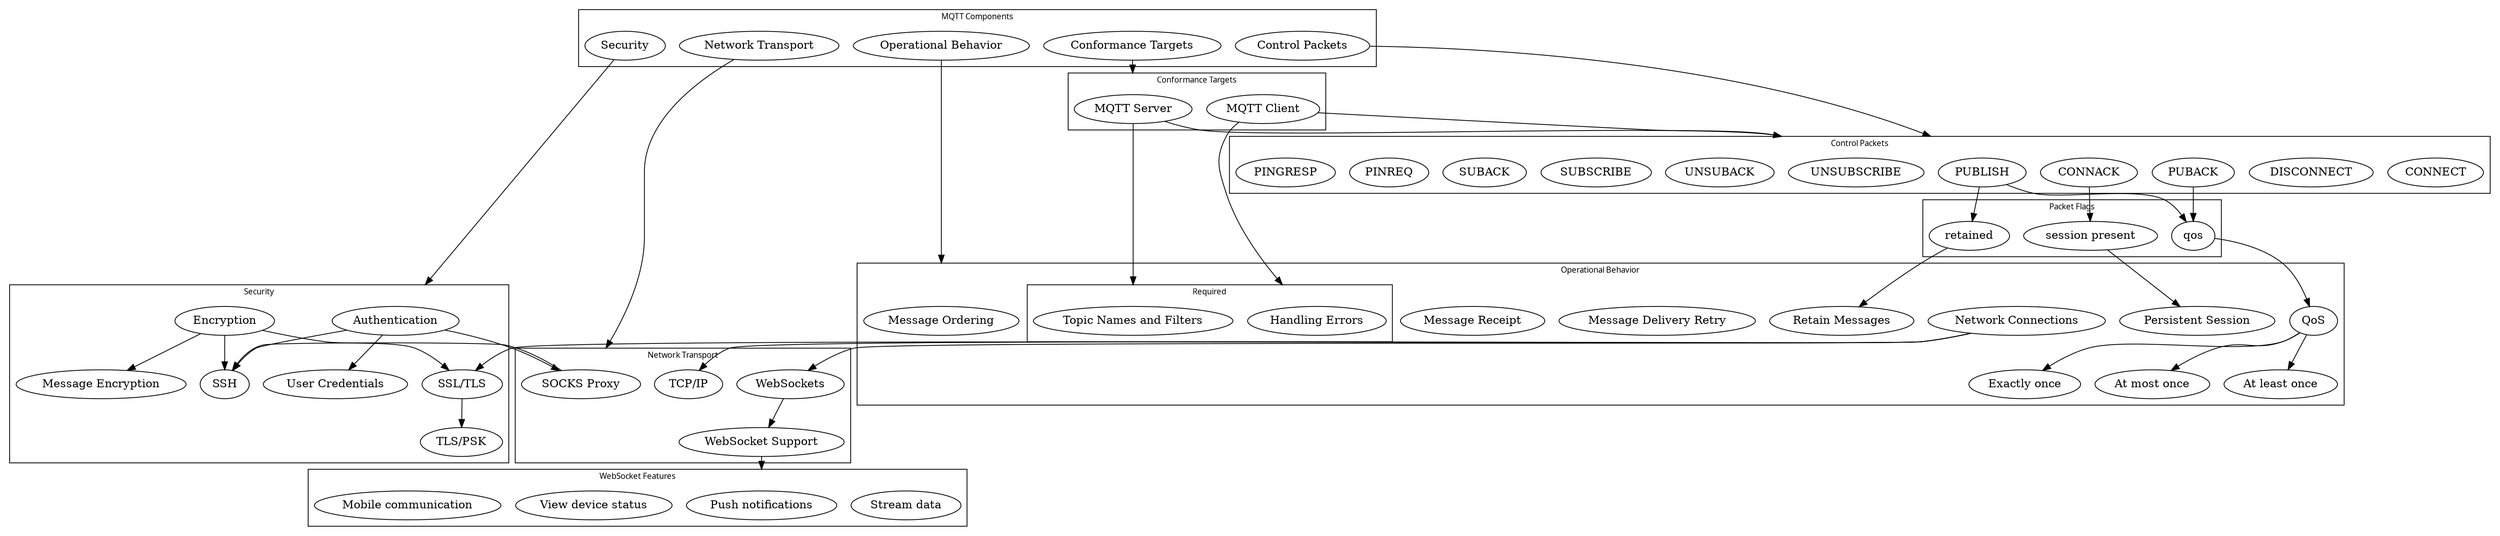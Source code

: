 // Testing manually-constructing a simple digraph from the RFC.
digraph G {
	graph [fontsize=10 fontname="Verdana" compound=true];

	subgraph cluster_components {
		label="MQTT Components";
		"Control Packets";
		"Operational Behavior";
		"Security";
		"Network Transport";
		"Conformance Targets"; // Maybe.
	}

	// I think this cluster will go away after I fill in the rest.
	subgraph cluster_features {
		label="MQTT Features";
		//"Security" -> "SSL/TLS" -> "TLS/PSK";
		//"Network Transport" -> "Websocket Support";
		//"Network Transport" -> "SOCKS Proxy";
		//"Client Threading";
		//"Persistent DB Support";
		//"systemd Support";
		//"Operational Behavior" -> "TODO";
		//"Conformance Targets";
		//"Control Packets";
	}

	subgraph cluster_security {
		label="Security";
		"Authentication" -> "User Credentials";
		"Authentication" -> "SSH";
		"Encryption" -> "SSL/TLS" -> "TLS/PSK";
		"Encryption" -> "Message Encryption";
		"Encryption" -> "SSH";
	}

	// All the control packets.
	subgraph cluster_packets {
		label="Control Packets";
		"CONNECT";
		"DISCONNECT";
		"CONNACK";
		"PUBLISH";
		"PUBACK";
		"UNSUBSCRIBE";
		"UNSUBACK";
		"SUBSCRIBE";
		"SUBACK";
		"PINREQ";
		"PINGRESP";
	}

	subgraph cluster_flags {
		label="Packet Flags";
		"session present";
		"retained";
		"PUBLISH" -> "qos";
		"PUBACK" -> "qos";
	}

	subgraph cluster_nettransport {
		label="Network Transport";
		"SOCKS Proxy" -> "SSH";
		"WebSocket Support";
		"TCP/IP";
		"WebSockets";
	}

	subgraph cluster_opbehavior {
		label="Operational Behavior";
		"Persistent Session"
		"Network Connections" -> "TCP/IP";
		"Network Connections" -> "WebSockets" -> "WebSocket Support";
		"Network Connections" -> "SSL/TLS";
		"qos" -> "QoS";
		"QoS" -> "At most once";
		"QoS" -> "At least once";
		"QoS" -> "Exactly once";
		"Message Delivery Retry";
		"Message Receipt";
		"Message Ordering";
		"Retain Messages";

		// Required opbehavior subgraph.
		subgraph cluster_op_req {
			label="Required";
			"Topic Names and Filters";
			"Handling Errors";
		}
	}

	subgraph cluster_ws {
		label="WebSocket Features";
		"Stream data";
		"Push notifications";
		"View device status";
		"Mobile communication";
	}

	subgraph cluster_conformance {
		label="Conformance Targets";
		"MQTT Server";
		"MQTT Client";
	}

	// Other dependencies.
	"CONNACK" -> "session present" -> "Persistent Session";
	"PUBLISH" -> "retained" -> "Retain Messages";
	"Authentication" -> "SOCKS Proxy";

	// Connect the containers.
	"Operational Behavior" -> "Message Ordering" [lhead=cluster_opbehavior];
	"Control Packets" -> "PUBLISH" [lhead=cluster_packets];
	"Security" -> "Authentication" [lhead=cluster_security];
	"Network Transport" -> "SOCKS Proxy" [lhead=cluster_nettransport];
	"WebSocket Support" -> "Push notifications" [lhead=cluster_ws];
	"Conformance Targets" -> "MQTT Server" [lhead=cluster_conformance];
	"MQTT Server" -> "UNSUBSCRIBE" [lhead=cluster_packets];
	"MQTT Server" -> "Topic Names and Filters" [lhead=cluster_op_req];
	"MQTT Client" -> "UNSUBSCRIBE" [lhead=cluster_packets];
	"MQTT Client" -> "Handling Errors" [lhead=cluster_op_req];
}